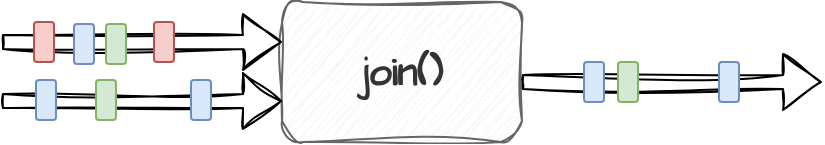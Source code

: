 <mxfile version="22.0.0" type="device">
  <diagram name="Page-1" id="j0jLXEF48v77nC8n82mW">
    <mxGraphModel dx="1036" dy="606" grid="1" gridSize="10" guides="1" tooltips="1" connect="1" arrows="1" fold="1" page="1" pageScale="1" pageWidth="827" pageHeight="1169" math="0" shadow="0">
      <root>
        <mxCell id="0" />
        <mxCell id="1" parent="0" />
        <mxCell id="M4ZKiNvIuxQsXAsT6j6U-2" value="join()" style="rounded=1;whiteSpace=wrap;html=1;sketch=1;hachureGap=4;jiggle=2;curveFitting=1;fontFamily=Architects Daughter;fontSource=https%3A%2F%2Ffonts.googleapis.com%2Fcss%3Ffamily%3DArchitects%2BDaughter;fontSize=20;fillColor=#f5f5f5;strokeColor=#666666;fontStyle=1;fontColor=#333333;" vertex="1" parent="1">
          <mxGeometry x="230" y="150" width="120" height="70" as="geometry" />
        </mxCell>
        <mxCell id="M4ZKiNvIuxQsXAsT6j6U-3" value="" style="group" vertex="1" connectable="0" parent="1">
          <mxGeometry x="350" y="180" width="108.5" height="20" as="geometry" />
        </mxCell>
        <mxCell id="M4ZKiNvIuxQsXAsT6j6U-4" value="" style="shape=flexArrow;endArrow=classic;html=1;rounded=0;sketch=1;hachureGap=4;jiggle=2;curveFitting=1;fontFamily=Architects Daughter;fontSource=https%3A%2F%2Ffonts.googleapis.com%2Fcss%3Ffamily%3DArchitects%2BDaughter;fontSize=16;width=7;" edge="1" parent="M4ZKiNvIuxQsXAsT6j6U-3">
          <mxGeometry width="50" height="50" relative="1" as="geometry">
            <mxPoint y="10" as="sourcePoint" />
            <mxPoint x="150" y="10" as="targetPoint" />
          </mxGeometry>
        </mxCell>
        <mxCell id="M4ZKiNvIuxQsXAsT6j6U-5" value="" style="group" vertex="1" connectable="0" parent="M4ZKiNvIuxQsXAsT6j6U-3">
          <mxGeometry x="20" width="88.5" height="20" as="geometry" />
        </mxCell>
        <mxCell id="M4ZKiNvIuxQsXAsT6j6U-6" value="" style="rounded=1;whiteSpace=wrap;html=1;hachureGap=4;fontFamily=Architects Daughter;fontSource=https%3A%2F%2Ffonts.googleapis.com%2Fcss%3Ffamily%3DArchitects%2BDaughter;fontSize=20;fillColor=#dae8fc;strokeColor=#6c8ebf;" vertex="1" parent="M4ZKiNvIuxQsXAsT6j6U-5">
          <mxGeometry x="11" width="10" height="20" as="geometry" />
        </mxCell>
        <mxCell id="M4ZKiNvIuxQsXAsT6j6U-10" value="" style="rounded=1;whiteSpace=wrap;html=1;hachureGap=4;fontFamily=Architects Daughter;fontSource=https%3A%2F%2Ffonts.googleapis.com%2Fcss%3Ffamily%3DArchitects%2BDaughter;fontSize=20;fillColor=#dae8fc;strokeColor=#6c8ebf;" vertex="1" parent="M4ZKiNvIuxQsXAsT6j6U-5">
          <mxGeometry x="78.5" width="10" height="20" as="geometry" />
        </mxCell>
        <mxCell id="M4ZKiNvIuxQsXAsT6j6U-11" value="" style="group" vertex="1" connectable="0" parent="1">
          <mxGeometry x="90" y="160" width="140" height="49" as="geometry" />
        </mxCell>
        <mxCell id="M4ZKiNvIuxQsXAsT6j6U-12" value="" style="shape=flexArrow;endArrow=classic;html=1;rounded=0;sketch=1;hachureGap=4;jiggle=2;curveFitting=1;fontFamily=Architects Daughter;fontSource=https%3A%2F%2Ffonts.googleapis.com%2Fcss%3Ffamily%3DArchitects%2BDaughter;fontSize=16;entryX=0;entryY=0.5;entryDx=0;entryDy=0;width=7;" edge="1" parent="M4ZKiNvIuxQsXAsT6j6U-11">
          <mxGeometry width="50" height="50" relative="1" as="geometry">
            <mxPoint y="10" as="sourcePoint" />
            <mxPoint x="140" y="10" as="targetPoint" />
          </mxGeometry>
        </mxCell>
        <mxCell id="M4ZKiNvIuxQsXAsT6j6U-13" value="" style="shape=flexArrow;endArrow=classic;html=1;rounded=0;sketch=1;hachureGap=4;jiggle=2;curveFitting=1;fontFamily=Architects Daughter;fontSource=https%3A%2F%2Ffonts.googleapis.com%2Fcss%3Ffamily%3DArchitects%2BDaughter;fontSize=16;entryX=0;entryY=0.5;entryDx=0;entryDy=0;width=7;" edge="1" parent="M4ZKiNvIuxQsXAsT6j6U-11">
          <mxGeometry width="50" height="50" relative="1" as="geometry">
            <mxPoint y="39.5" as="sourcePoint" />
            <mxPoint x="140" y="39.5" as="targetPoint" />
          </mxGeometry>
        </mxCell>
        <mxCell id="M4ZKiNvIuxQsXAsT6j6U-14" value="" style="group" vertex="1" connectable="0" parent="M4ZKiNvIuxQsXAsT6j6U-11">
          <mxGeometry x="16" y="29" width="88.5" height="20" as="geometry" />
        </mxCell>
        <mxCell id="M4ZKiNvIuxQsXAsT6j6U-15" value="" style="rounded=1;whiteSpace=wrap;html=1;hachureGap=4;fontFamily=Architects Daughter;fontSource=https%3A%2F%2Ffonts.googleapis.com%2Fcss%3Ffamily%3DArchitects%2BDaughter;fontSize=20;fillColor=#dae8fc;strokeColor=#6c8ebf;" vertex="1" parent="M4ZKiNvIuxQsXAsT6j6U-14">
          <mxGeometry x="20" y="-28" width="10" height="20" as="geometry" />
        </mxCell>
        <mxCell id="M4ZKiNvIuxQsXAsT6j6U-16" value="" style="rounded=1;whiteSpace=wrap;html=1;hachureGap=4;fontFamily=Architects Daughter;fontSource=https%3A%2F%2Ffonts.googleapis.com%2Fcss%3Ffamily%3DArchitects%2BDaughter;fontSize=20;fillColor=#dae8fc;strokeColor=#6c8ebf;" vertex="1" parent="M4ZKiNvIuxQsXAsT6j6U-14">
          <mxGeometry x="1" width="10" height="20" as="geometry" />
        </mxCell>
        <mxCell id="M4ZKiNvIuxQsXAsT6j6U-17" value="" style="rounded=1;whiteSpace=wrap;html=1;hachureGap=4;fontFamily=Architects Daughter;fontSource=https%3A%2F%2Ffonts.googleapis.com%2Fcss%3Ffamily%3DArchitects%2BDaughter;fontSize=20;fillColor=#dae8fc;strokeColor=#6c8ebf;" vertex="1" parent="M4ZKiNvIuxQsXAsT6j6U-14">
          <mxGeometry x="78.5" width="10" height="20" as="geometry" />
        </mxCell>
        <mxCell id="M4ZKiNvIuxQsXAsT6j6U-18" value="" style="group" vertex="1" connectable="0" parent="M4ZKiNvIuxQsXAsT6j6U-11">
          <mxGeometry x="16" width="88.5" height="20" as="geometry" />
        </mxCell>
        <mxCell id="M4ZKiNvIuxQsXAsT6j6U-19" value="" style="rounded=1;whiteSpace=wrap;html=1;hachureGap=4;fontFamily=Architects Daughter;fontSource=https%3A%2F%2Ffonts.googleapis.com%2Fcss%3Ffamily%3DArchitects%2BDaughter;fontSize=20;fillColor=#f8cecc;strokeColor=#b85450;" vertex="1" parent="M4ZKiNvIuxQsXAsT6j6U-18">
          <mxGeometry x="60" width="10" height="20" as="geometry" />
        </mxCell>
        <mxCell id="M4ZKiNvIuxQsXAsT6j6U-20" value="" style="rounded=1;whiteSpace=wrap;html=1;hachureGap=4;fontFamily=Architects Daughter;fontSource=https%3A%2F%2Ffonts.googleapis.com%2Fcss%3Ffamily%3DArchitects%2BDaughter;fontSize=20;fillColor=#f8cecc;strokeColor=#b85450;" vertex="1" parent="M4ZKiNvIuxQsXAsT6j6U-18">
          <mxGeometry width="10" height="20" as="geometry" />
        </mxCell>
        <mxCell id="M4ZKiNvIuxQsXAsT6j6U-22" value="" style="rounded=1;whiteSpace=wrap;html=1;hachureGap=4;fontFamily=Architects Daughter;fontSource=https%3A%2F%2Ffonts.googleapis.com%2Fcss%3Ffamily%3DArchitects%2BDaughter;fontSize=20;fillColor=#d5e8d4;strokeColor=#82b366;" vertex="1" parent="1">
          <mxGeometry x="137" y="189" width="10" height="20" as="geometry" />
        </mxCell>
        <mxCell id="M4ZKiNvIuxQsXAsT6j6U-24" value="" style="rounded=1;whiteSpace=wrap;html=1;hachureGap=4;fontFamily=Architects Daughter;fontSource=https%3A%2F%2Ffonts.googleapis.com%2Fcss%3Ffamily%3DArchitects%2BDaughter;fontSize=20;fillColor=#d5e8d4;strokeColor=#82b366;" vertex="1" parent="1">
          <mxGeometry x="142" y="161" width="10" height="20" as="geometry" />
        </mxCell>
        <mxCell id="M4ZKiNvIuxQsXAsT6j6U-25" value="" style="rounded=1;whiteSpace=wrap;html=1;hachureGap=4;fontFamily=Architects Daughter;fontSource=https%3A%2F%2Ffonts.googleapis.com%2Fcss%3Ffamily%3DArchitects%2BDaughter;fontSize=20;fillColor=#d5e8d4;strokeColor=#82b366;" vertex="1" parent="1">
          <mxGeometry x="398" y="180" width="10" height="20" as="geometry" />
        </mxCell>
      </root>
    </mxGraphModel>
  </diagram>
</mxfile>

